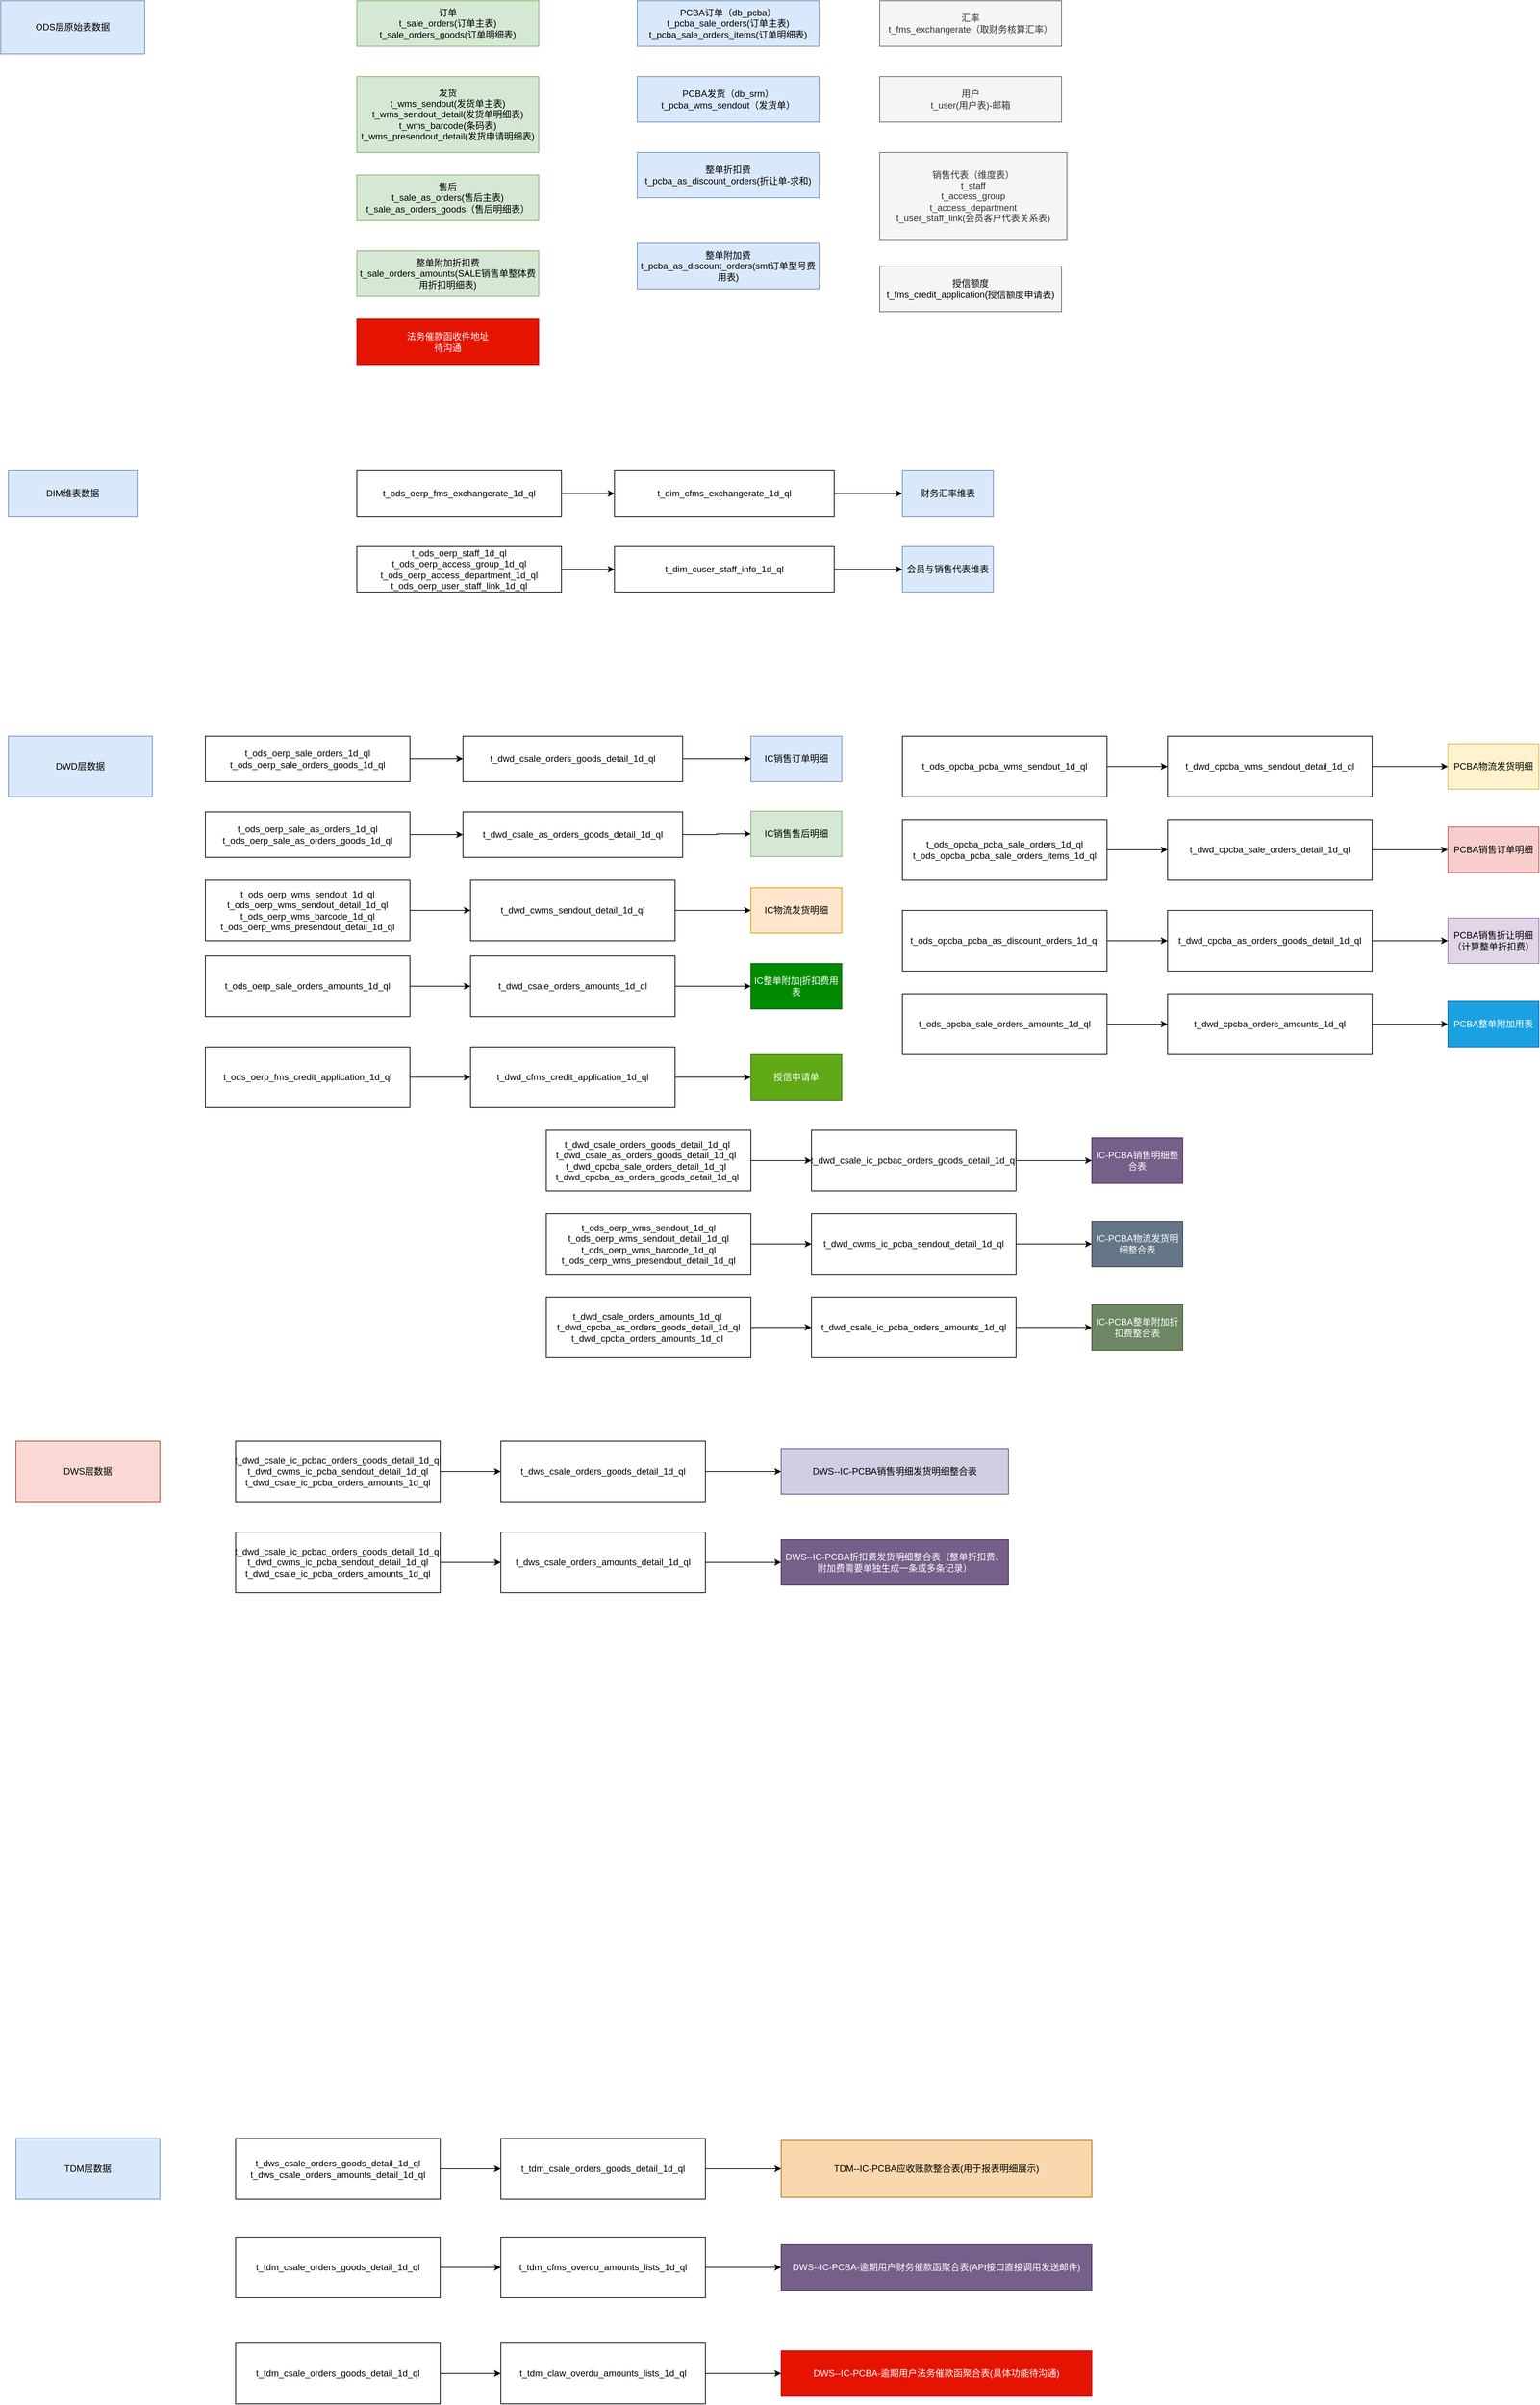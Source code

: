 <mxfile version="14.6.10" type="github">
  <diagram id="EMt0QNAx2J99hczBukC7" name="Page-1">
    <mxGraphModel dx="1907" dy="853" grid="1" gridSize="10" guides="1" tooltips="1" connect="1" arrows="1" fold="1" page="1" pageScale="1" pageWidth="827" pageHeight="1169" math="0" shadow="0">
      <root>
        <mxCell id="0" />
        <mxCell id="1" parent="0" />
        <mxCell id="C3T1x8RPN89TvurakHbP-7" value="订单&lt;br&gt;t_sale_orders(订单主表)&lt;br&gt;t_sale_orders_goods(订单明细表)" style="whiteSpace=wrap;html=1;rounded=0;fillColor=#d5e8d4;strokeColor=#82b366;" vertex="1" parent="1">
          <mxGeometry x="490" y="40" width="240" height="60" as="geometry" />
        </mxCell>
        <mxCell id="C3T1x8RPN89TvurakHbP-11" value="发货&lt;br&gt;t_wms_sendout(发货单主表)&lt;br&gt;t_wms_sendout_detail(发货单明细表)&lt;br&gt;t_wms_barcode(条码表)&lt;br&gt;t_wms_presendout_detail(发货申请明细表)" style="whiteSpace=wrap;html=1;rounded=0;fillColor=#d5e8d4;strokeColor=#82b366;" vertex="1" parent="1">
          <mxGeometry x="490" y="140" width="240" height="100" as="geometry" />
        </mxCell>
        <mxCell id="C3T1x8RPN89TvurakHbP-13" value="售后&lt;br&gt;t_sale_as_orders(售后主表)&lt;br&gt;t_sale_as_orders_goods（售后明细表）" style="whiteSpace=wrap;html=1;rounded=0;fillColor=#d5e8d4;strokeColor=#82b366;" vertex="1" parent="1">
          <mxGeometry x="490" y="270" width="240" height="60" as="geometry" />
        </mxCell>
        <mxCell id="C3T1x8RPN89TvurakHbP-21" value="用户&lt;br&gt;t_user(用户表)-邮箱" style="whiteSpace=wrap;html=1;rounded=0;fillColor=#f5f5f5;strokeColor=#666666;fontColor=#333333;" vertex="1" parent="1">
          <mxGeometry x="1180" y="140" width="240" height="60" as="geometry" />
        </mxCell>
        <mxCell id="C3T1x8RPN89TvurakHbP-23" value="销售代表（维度表）&lt;br&gt;t_staff&lt;br&gt;t_access_group&lt;br&gt;t_access_department&lt;br&gt;t_user_staff_link(会员客户代表关系表)" style="whiteSpace=wrap;html=1;rounded=0;fillColor=#f5f5f5;strokeColor=#666666;fontColor=#333333;" vertex="1" parent="1">
          <mxGeometry x="1180" y="240" width="247" height="115" as="geometry" />
        </mxCell>
        <mxCell id="C3T1x8RPN89TvurakHbP-24" value="汇率&lt;br&gt;t_fms_exchangerate（取财务核算汇率）" style="whiteSpace=wrap;html=1;rounded=0;fillColor=#f5f5f5;strokeColor=#666666;fontColor=#333333;" vertex="1" parent="1">
          <mxGeometry x="1180" y="40" width="240" height="60" as="geometry" />
        </mxCell>
        <mxCell id="C3T1x8RPN89TvurakHbP-39" value="ODS层原始表数据" style="rounded=0;whiteSpace=wrap;html=1;fillColor=#dae8fc;strokeColor=#6c8ebf;" vertex="1" parent="1">
          <mxGeometry x="20" y="40" width="190" height="70" as="geometry" />
        </mxCell>
        <mxCell id="C3T1x8RPN89TvurakHbP-43" value="法务催款函收件地址&lt;br&gt;待沟通" style="whiteSpace=wrap;html=1;rounded=0;fillColor=#e51400;strokeColor=#B20000;fontColor=#ffffff;" vertex="1" parent="1">
          <mxGeometry x="490" y="460" width="240" height="60" as="geometry" />
        </mxCell>
        <mxCell id="C3T1x8RPN89TvurakHbP-44" value="PCBA订单（db_pcba）&lt;br&gt;t_pcba_sale_orders(订单主表)&lt;br&gt;t_pcba_sale_orders_items(订单明细表)" style="whiteSpace=wrap;html=1;rounded=0;fillColor=#dae8fc;strokeColor=#6c8ebf;" vertex="1" parent="1">
          <mxGeometry x="860" y="40" width="240" height="60" as="geometry" />
        </mxCell>
        <mxCell id="C3T1x8RPN89TvurakHbP-45" value="整单折扣费&lt;br&gt;t_pcba_as_discount_orders(折让单-求和)" style="whiteSpace=wrap;html=1;rounded=0;fillColor=#dae8fc;strokeColor=#6c8ebf;" vertex="1" parent="1">
          <mxGeometry x="860" y="240" width="240" height="60" as="geometry" />
        </mxCell>
        <mxCell id="C3T1x8RPN89TvurakHbP-46" value="PCBA发货（db_srm）&lt;br&gt;t_pcba_wms_sendout（发货单）" style="whiteSpace=wrap;html=1;rounded=0;fillColor=#dae8fc;strokeColor=#6c8ebf;" vertex="1" parent="1">
          <mxGeometry x="860" y="140" width="240" height="60" as="geometry" />
        </mxCell>
        <mxCell id="C3T1x8RPN89TvurakHbP-50" value="&lt;span style=&quot;color: rgb(0 , 0 , 0) ; text-align: left&quot;&gt;授信额度&lt;br&gt;&lt;/span&gt;&lt;span style=&quot;color: rgb(0 , 0 , 0) ; text-align: left&quot;&gt;t_fms_credit_application(授信额度申请表)&lt;/span&gt;" style="whiteSpace=wrap;html=1;rounded=0;fillColor=#f5f5f5;strokeColor=#666666;fontColor=#333333;" vertex="1" parent="1">
          <mxGeometry x="1180" y="390" width="240" height="60" as="geometry" />
        </mxCell>
        <mxCell id="C3T1x8RPN89TvurakHbP-52" value="DWD层数据" style="rounded=0;whiteSpace=wrap;html=1;fillColor=#dae8fc;strokeColor=#6c8ebf;" vertex="1" parent="1">
          <mxGeometry x="30" y="1010" width="190" height="80" as="geometry" />
        </mxCell>
        <mxCell id="C3T1x8RPN89TvurakHbP-56" value="&lt;span style=&quot;color: rgb(0 , 0 , 0) ; text-align: left&quot;&gt;整单附加折扣费&lt;br&gt;&lt;/span&gt;&lt;span style=&quot;text-align: left&quot;&gt;&lt;font color=&quot;#000000&quot;&gt;t_sale_orders_amounts(&lt;/font&gt;&lt;/span&gt;&lt;span style=&quot;color: rgb(0 , 0 , 0) ; text-align: left&quot;&gt;SALE销售单整体费用折扣明细表&lt;/span&gt;&lt;span style=&quot;text-align: left&quot;&gt;&lt;font color=&quot;#000000&quot;&gt;)&lt;/font&gt;&lt;/span&gt;" style="whiteSpace=wrap;html=1;rounded=0;fillColor=#d5e8d4;strokeColor=#82b366;" vertex="1" parent="1">
          <mxGeometry x="490" y="370" width="240" height="60" as="geometry" />
        </mxCell>
        <mxCell id="C3T1x8RPN89TvurakHbP-57" value="整单附加费&lt;br&gt;t_pcba_as_discount_orders(smt订单型号费用表)" style="whiteSpace=wrap;html=1;rounded=0;fillColor=#dae8fc;strokeColor=#6c8ebf;" vertex="1" parent="1">
          <mxGeometry x="860" y="360" width="240" height="60" as="geometry" />
        </mxCell>
        <mxCell id="C3T1x8RPN89TvurakHbP-62" style="edgeStyle=orthogonalEdgeStyle;rounded=0;orthogonalLoop=1;jettySize=auto;html=1;exitX=1;exitY=0.5;exitDx=0;exitDy=0;" edge="1" parent="1" source="C3T1x8RPN89TvurakHbP-60" target="C3T1x8RPN89TvurakHbP-61">
          <mxGeometry relative="1" as="geometry" />
        </mxCell>
        <mxCell id="C3T1x8RPN89TvurakHbP-60" value="&lt;div&gt;t_ods_oerp_sale_orders_1d_ql&lt;/div&gt;&lt;div&gt;t_ods_oerp_sale_orders_goods_1d_ql&lt;/div&gt;" style="whiteSpace=wrap;html=1;rounded=0;" vertex="1" parent="1">
          <mxGeometry x="290" y="1010" width="270" height="60" as="geometry" />
        </mxCell>
        <mxCell id="C3T1x8RPN89TvurakHbP-64" value="" style="edgeStyle=orthogonalEdgeStyle;rounded=0;orthogonalLoop=1;jettySize=auto;html=1;" edge="1" parent="1" source="C3T1x8RPN89TvurakHbP-61" target="C3T1x8RPN89TvurakHbP-63">
          <mxGeometry relative="1" as="geometry" />
        </mxCell>
        <mxCell id="C3T1x8RPN89TvurakHbP-61" value="t_dwd_csale_orders_goods_detail_1d_ql" style="whiteSpace=wrap;html=1;rounded=0;" vertex="1" parent="1">
          <mxGeometry x="630" y="1010" width="290" height="60" as="geometry" />
        </mxCell>
        <mxCell id="C3T1x8RPN89TvurakHbP-63" value="IC销售订单明细" style="whiteSpace=wrap;html=1;rounded=0;fillColor=#dae8fc;strokeColor=#6c8ebf;" vertex="1" parent="1">
          <mxGeometry x="1010" y="1010" width="120" height="60" as="geometry" />
        </mxCell>
        <mxCell id="C3T1x8RPN89TvurakHbP-72" value="" style="edgeStyle=orthogonalEdgeStyle;rounded=0;orthogonalLoop=1;jettySize=auto;html=1;" edge="1" parent="1" source="C3T1x8RPN89TvurakHbP-70" target="C3T1x8RPN89TvurakHbP-71">
          <mxGeometry relative="1" as="geometry" />
        </mxCell>
        <mxCell id="C3T1x8RPN89TvurakHbP-70" value="&lt;div&gt;t_ods_oerp_sale_as_orders_1d_ql&lt;/div&gt;&lt;div&gt;t_ods_oerp_sale_as_orders_goods_1d_ql&lt;/div&gt;" style="whiteSpace=wrap;html=1;rounded=0;" vertex="1" parent="1">
          <mxGeometry x="290" y="1110" width="270" height="60" as="geometry" />
        </mxCell>
        <mxCell id="C3T1x8RPN89TvurakHbP-74" value="" style="edgeStyle=orthogonalEdgeStyle;rounded=0;orthogonalLoop=1;jettySize=auto;html=1;" edge="1" parent="1" source="C3T1x8RPN89TvurakHbP-71" target="C3T1x8RPN89TvurakHbP-73">
          <mxGeometry relative="1" as="geometry" />
        </mxCell>
        <mxCell id="C3T1x8RPN89TvurakHbP-71" value="t_dwd_csale_as_orders_goods_detail_1d_ql" style="whiteSpace=wrap;html=1;rounded=0;" vertex="1" parent="1">
          <mxGeometry x="630" y="1110" width="290" height="60" as="geometry" />
        </mxCell>
        <mxCell id="C3T1x8RPN89TvurakHbP-73" value="IC销售售后明细" style="whiteSpace=wrap;html=1;rounded=0;fillColor=#d5e8d4;strokeColor=#82b366;" vertex="1" parent="1">
          <mxGeometry x="1010" y="1109" width="120" height="60" as="geometry" />
        </mxCell>
        <mxCell id="C3T1x8RPN89TvurakHbP-77" value="" style="edgeStyle=orthogonalEdgeStyle;rounded=0;orthogonalLoop=1;jettySize=auto;html=1;" edge="1" parent="1" source="C3T1x8RPN89TvurakHbP-75" target="C3T1x8RPN89TvurakHbP-76">
          <mxGeometry relative="1" as="geometry" />
        </mxCell>
        <mxCell id="C3T1x8RPN89TvurakHbP-75" value="&lt;div&gt;t_ods_oerp_wms_sendout_1d_ql&lt;/div&gt;&lt;div&gt;t_ods_oerp_wms_sendout_detail_1d_ql&lt;/div&gt;&lt;div&gt;t_ods_oerp_wms_barcode_1d_ql&lt;/div&gt;&lt;div&gt;t_ods_oerp_wms_presendout_detail_1d_ql&lt;/div&gt;" style="whiteSpace=wrap;html=1;rounded=0;" vertex="1" parent="1">
          <mxGeometry x="290" y="1200" width="270" height="80" as="geometry" />
        </mxCell>
        <mxCell id="C3T1x8RPN89TvurakHbP-79" value="" style="edgeStyle=orthogonalEdgeStyle;rounded=0;orthogonalLoop=1;jettySize=auto;html=1;" edge="1" parent="1" source="C3T1x8RPN89TvurakHbP-76" target="C3T1x8RPN89TvurakHbP-78">
          <mxGeometry relative="1" as="geometry" />
        </mxCell>
        <mxCell id="C3T1x8RPN89TvurakHbP-76" value="t_dwd_cwms_sendout_detail_1d_ql" style="whiteSpace=wrap;html=1;rounded=0;" vertex="1" parent="1">
          <mxGeometry x="640" y="1200" width="270" height="80" as="geometry" />
        </mxCell>
        <mxCell id="C3T1x8RPN89TvurakHbP-78" value="IC物流发货明细" style="whiteSpace=wrap;html=1;rounded=0;fillColor=#ffe6cc;strokeColor=#d79b00;" vertex="1" parent="1">
          <mxGeometry x="1010" y="1210" width="120" height="60" as="geometry" />
        </mxCell>
        <mxCell id="C3T1x8RPN89TvurakHbP-82" value="" style="edgeStyle=orthogonalEdgeStyle;rounded=0;orthogonalLoop=1;jettySize=auto;html=1;" edge="1" parent="1" source="C3T1x8RPN89TvurakHbP-80" target="C3T1x8RPN89TvurakHbP-81">
          <mxGeometry relative="1" as="geometry" />
        </mxCell>
        <mxCell id="C3T1x8RPN89TvurakHbP-80" value="t_ods_opcba_pcba_wms_sendout_1d_ql" style="whiteSpace=wrap;html=1;rounded=0;" vertex="1" parent="1">
          <mxGeometry x="1210" y="1010" width="270" height="80" as="geometry" />
        </mxCell>
        <mxCell id="C3T1x8RPN89TvurakHbP-85" value="" style="edgeStyle=orthogonalEdgeStyle;rounded=0;orthogonalLoop=1;jettySize=auto;html=1;" edge="1" parent="1" source="C3T1x8RPN89TvurakHbP-81" target="C3T1x8RPN89TvurakHbP-84">
          <mxGeometry relative="1" as="geometry" />
        </mxCell>
        <mxCell id="C3T1x8RPN89TvurakHbP-81" value="t_dwd_cpcba_wms_sendout_detail_1d_ql" style="whiteSpace=wrap;html=1;rounded=0;" vertex="1" parent="1">
          <mxGeometry x="1560" y="1010" width="270" height="80" as="geometry" />
        </mxCell>
        <mxCell id="C3T1x8RPN89TvurakHbP-84" value="PCBA物流发货明细" style="whiteSpace=wrap;html=1;rounded=0;fillColor=#fff2cc;strokeColor=#d6b656;" vertex="1" parent="1">
          <mxGeometry x="1930" y="1020" width="120" height="60" as="geometry" />
        </mxCell>
        <mxCell id="C3T1x8RPN89TvurakHbP-88" value="" style="edgeStyle=orthogonalEdgeStyle;rounded=0;orthogonalLoop=1;jettySize=auto;html=1;" edge="1" parent="1" source="C3T1x8RPN89TvurakHbP-86" target="C3T1x8RPN89TvurakHbP-87">
          <mxGeometry relative="1" as="geometry" />
        </mxCell>
        <mxCell id="C3T1x8RPN89TvurakHbP-86" value="&lt;div&gt;t_ods_opcba_pcba_sale_orders_1d_ql&lt;/div&gt;&lt;div&gt;t_ods_opcba_pcba_sale_orders_items_1d_ql&lt;/div&gt;" style="whiteSpace=wrap;html=1;rounded=0;" vertex="1" parent="1">
          <mxGeometry x="1210" y="1120" width="270" height="80" as="geometry" />
        </mxCell>
        <mxCell id="C3T1x8RPN89TvurakHbP-90" value="" style="edgeStyle=orthogonalEdgeStyle;rounded=0;orthogonalLoop=1;jettySize=auto;html=1;" edge="1" parent="1" source="C3T1x8RPN89TvurakHbP-87" target="C3T1x8RPN89TvurakHbP-89">
          <mxGeometry relative="1" as="geometry" />
        </mxCell>
        <mxCell id="C3T1x8RPN89TvurakHbP-87" value="t_dwd_cpcba_sale_orders_detail_1d_ql" style="whiteSpace=wrap;html=1;rounded=0;" vertex="1" parent="1">
          <mxGeometry x="1560" y="1120" width="270" height="80" as="geometry" />
        </mxCell>
        <mxCell id="C3T1x8RPN89TvurakHbP-89" value="PCBA销售订单明细" style="whiteSpace=wrap;html=1;rounded=0;fillColor=#f8cecc;strokeColor=#b85450;" vertex="1" parent="1">
          <mxGeometry x="1930" y="1130" width="120" height="60" as="geometry" />
        </mxCell>
        <mxCell id="C3T1x8RPN89TvurakHbP-95" value="" style="edgeStyle=orthogonalEdgeStyle;rounded=0;orthogonalLoop=1;jettySize=auto;html=1;" edge="1" parent="1" source="C3T1x8RPN89TvurakHbP-91" target="C3T1x8RPN89TvurakHbP-94">
          <mxGeometry relative="1" as="geometry" />
        </mxCell>
        <mxCell id="C3T1x8RPN89TvurakHbP-91" value="t_ods_opcba_pcba_as_discount_orders_1d_ql" style="whiteSpace=wrap;html=1;rounded=0;" vertex="1" parent="1">
          <mxGeometry x="1210" y="1240" width="270" height="80" as="geometry" />
        </mxCell>
        <mxCell id="C3T1x8RPN89TvurakHbP-97" value="" style="edgeStyle=orthogonalEdgeStyle;rounded=0;orthogonalLoop=1;jettySize=auto;html=1;" edge="1" parent="1" source="C3T1x8RPN89TvurakHbP-94" target="C3T1x8RPN89TvurakHbP-96">
          <mxGeometry relative="1" as="geometry" />
        </mxCell>
        <mxCell id="C3T1x8RPN89TvurakHbP-94" value="t_dwd_cpcba_as_orders_goods_detail_1d_ql" style="whiteSpace=wrap;html=1;rounded=0;" vertex="1" parent="1">
          <mxGeometry x="1560" y="1240" width="270" height="80" as="geometry" />
        </mxCell>
        <mxCell id="C3T1x8RPN89TvurakHbP-96" value="PCBA销售折让明细（计算整单折扣费）" style="whiteSpace=wrap;html=1;rounded=0;fillColor=#e1d5e7;strokeColor=#9673a6;" vertex="1" parent="1">
          <mxGeometry x="1930" y="1250" width="120" height="60" as="geometry" />
        </mxCell>
        <mxCell id="C3T1x8RPN89TvurakHbP-100" value="" style="edgeStyle=orthogonalEdgeStyle;rounded=0;orthogonalLoop=1;jettySize=auto;html=1;" edge="1" parent="1" source="C3T1x8RPN89TvurakHbP-98" target="C3T1x8RPN89TvurakHbP-99">
          <mxGeometry relative="1" as="geometry" />
        </mxCell>
        <mxCell id="C3T1x8RPN89TvurakHbP-98" value="t_ods_oerp_fms_credit_application_1d_ql" style="whiteSpace=wrap;html=1;rounded=0;" vertex="1" parent="1">
          <mxGeometry x="290" y="1420" width="270" height="80" as="geometry" />
        </mxCell>
        <mxCell id="C3T1x8RPN89TvurakHbP-102" value="" style="edgeStyle=orthogonalEdgeStyle;rounded=0;orthogonalLoop=1;jettySize=auto;html=1;" edge="1" parent="1" source="C3T1x8RPN89TvurakHbP-99" target="C3T1x8RPN89TvurakHbP-101">
          <mxGeometry relative="1" as="geometry" />
        </mxCell>
        <mxCell id="C3T1x8RPN89TvurakHbP-99" value="t_dwd_cfms_credit_application_1d_ql" style="whiteSpace=wrap;html=1;rounded=0;" vertex="1" parent="1">
          <mxGeometry x="640" y="1420" width="270" height="80" as="geometry" />
        </mxCell>
        <mxCell id="C3T1x8RPN89TvurakHbP-101" value="授信申请单" style="whiteSpace=wrap;html=1;rounded=0;fillColor=#60a917;strokeColor=#2D7600;fontColor=#ffffff;" vertex="1" parent="1">
          <mxGeometry x="1010" y="1430" width="120" height="60" as="geometry" />
        </mxCell>
        <mxCell id="C3T1x8RPN89TvurakHbP-105" value="" style="edgeStyle=orthogonalEdgeStyle;rounded=0;orthogonalLoop=1;jettySize=auto;html=1;" edge="1" parent="1" source="C3T1x8RPN89TvurakHbP-103" target="C3T1x8RPN89TvurakHbP-104">
          <mxGeometry relative="1" as="geometry" />
        </mxCell>
        <mxCell id="C3T1x8RPN89TvurakHbP-103" value="t_ods_oerp_sale_orders_amounts_1d_ql" style="whiteSpace=wrap;html=1;rounded=0;" vertex="1" parent="1">
          <mxGeometry x="290" y="1300" width="270" height="80" as="geometry" />
        </mxCell>
        <mxCell id="C3T1x8RPN89TvurakHbP-107" value="" style="edgeStyle=orthogonalEdgeStyle;rounded=0;orthogonalLoop=1;jettySize=auto;html=1;" edge="1" parent="1" source="C3T1x8RPN89TvurakHbP-104" target="C3T1x8RPN89TvurakHbP-106">
          <mxGeometry relative="1" as="geometry" />
        </mxCell>
        <mxCell id="C3T1x8RPN89TvurakHbP-104" value="t_dwd_csale_orders_amounts_1d_ql" style="whiteSpace=wrap;html=1;rounded=0;" vertex="1" parent="1">
          <mxGeometry x="640" y="1300" width="270" height="80" as="geometry" />
        </mxCell>
        <mxCell id="C3T1x8RPN89TvurakHbP-106" value="IC整单附加|折扣费用表" style="whiteSpace=wrap;html=1;rounded=0;fillColor=#008a00;strokeColor=#005700;fontColor=#ffffff;" vertex="1" parent="1">
          <mxGeometry x="1010" y="1310" width="120" height="60" as="geometry" />
        </mxCell>
        <mxCell id="C3T1x8RPN89TvurakHbP-111" value="" style="edgeStyle=orthogonalEdgeStyle;rounded=0;orthogonalLoop=1;jettySize=auto;html=1;" edge="1" parent="1" source="C3T1x8RPN89TvurakHbP-108" target="C3T1x8RPN89TvurakHbP-110">
          <mxGeometry relative="1" as="geometry" />
        </mxCell>
        <mxCell id="C3T1x8RPN89TvurakHbP-108" value="t_ods_opcba_sale_orders_amounts_1d_ql" style="whiteSpace=wrap;html=1;rounded=0;" vertex="1" parent="1">
          <mxGeometry x="1210" y="1350" width="270" height="80" as="geometry" />
        </mxCell>
        <mxCell id="C3T1x8RPN89TvurakHbP-116" value="" style="edgeStyle=orthogonalEdgeStyle;rounded=0;orthogonalLoop=1;jettySize=auto;html=1;" edge="1" parent="1" source="C3T1x8RPN89TvurakHbP-109" target="C3T1x8RPN89TvurakHbP-115">
          <mxGeometry relative="1" as="geometry" />
        </mxCell>
        <mxCell id="C3T1x8RPN89TvurakHbP-109" value="&lt;div&gt;t_dwd_csale_orders_goods_detail_1d_ql&amp;nbsp;&lt;/div&gt;&lt;div&gt;t_dwd_csale_as_orders_goods_detail_1d_ql&amp;nbsp;&amp;nbsp;&lt;/div&gt;&lt;div&gt;t_dwd_cpcba_sale_orders_detail_1d_ql&amp;nbsp;&amp;nbsp;&lt;/div&gt;&lt;div&gt;t_dwd_cpcba_as_orders_goods_detail_1d_ql&amp;nbsp;&lt;/div&gt;" style="whiteSpace=wrap;html=1;rounded=0;" vertex="1" parent="1">
          <mxGeometry x="740" y="1530" width="270" height="80" as="geometry" />
        </mxCell>
        <mxCell id="C3T1x8RPN89TvurakHbP-113" value="" style="edgeStyle=orthogonalEdgeStyle;rounded=0;orthogonalLoop=1;jettySize=auto;html=1;" edge="1" parent="1" source="C3T1x8RPN89TvurakHbP-110" target="C3T1x8RPN89TvurakHbP-112">
          <mxGeometry relative="1" as="geometry" />
        </mxCell>
        <mxCell id="C3T1x8RPN89TvurakHbP-110" value="t_dwd_cpcba_orders_amounts_1d_ql" style="whiteSpace=wrap;html=1;rounded=0;" vertex="1" parent="1">
          <mxGeometry x="1560" y="1350" width="270" height="80" as="geometry" />
        </mxCell>
        <mxCell id="C3T1x8RPN89TvurakHbP-112" value="PCBA整单附加用表" style="whiteSpace=wrap;html=1;rounded=0;fillColor=#1ba1e2;strokeColor=#006EAF;fontColor=#ffffff;" vertex="1" parent="1">
          <mxGeometry x="1930" y="1360" width="120" height="60" as="geometry" />
        </mxCell>
        <mxCell id="C3T1x8RPN89TvurakHbP-118" value="" style="edgeStyle=orthogonalEdgeStyle;rounded=0;orthogonalLoop=1;jettySize=auto;html=1;" edge="1" parent="1" source="C3T1x8RPN89TvurakHbP-115" target="C3T1x8RPN89TvurakHbP-117">
          <mxGeometry relative="1" as="geometry" />
        </mxCell>
        <mxCell id="C3T1x8RPN89TvurakHbP-115" value="t_dwd_csale_ic_pcbac_orders_goods_detail_1d_ql" style="whiteSpace=wrap;html=1;rounded=0;" vertex="1" parent="1">
          <mxGeometry x="1090" y="1530" width="270" height="80" as="geometry" />
        </mxCell>
        <mxCell id="C3T1x8RPN89TvurakHbP-117" value="IC-PCBA销售明细整合表" style="whiteSpace=wrap;html=1;rounded=0;fillColor=#76608a;strokeColor=#432D57;fontColor=#ffffff;" vertex="1" parent="1">
          <mxGeometry x="1460" y="1540" width="120" height="60" as="geometry" />
        </mxCell>
        <mxCell id="C3T1x8RPN89TvurakHbP-122" value="" style="edgeStyle=orthogonalEdgeStyle;rounded=0;orthogonalLoop=1;jettySize=auto;html=1;" edge="1" parent="1" source="C3T1x8RPN89TvurakHbP-120" target="C3T1x8RPN89TvurakHbP-121">
          <mxGeometry relative="1" as="geometry" />
        </mxCell>
        <mxCell id="C3T1x8RPN89TvurakHbP-120" value="&lt;div&gt;t_ods_oerp_wms_sendout_1d_ql&lt;/div&gt;&lt;div&gt;t_ods_oerp_wms_sendout_detail_1d_ql&lt;/div&gt;&lt;div&gt;t_ods_oerp_wms_barcode_1d_ql&lt;/div&gt;&lt;div&gt;t_ods_oerp_wms_presendout_detail_1d_ql&lt;/div&gt;" style="whiteSpace=wrap;html=1;rounded=0;" vertex="1" parent="1">
          <mxGeometry x="740" y="1640" width="270" height="80" as="geometry" />
        </mxCell>
        <mxCell id="C3T1x8RPN89TvurakHbP-124" value="" style="edgeStyle=orthogonalEdgeStyle;rounded=0;orthogonalLoop=1;jettySize=auto;html=1;" edge="1" parent="1" source="C3T1x8RPN89TvurakHbP-121" target="C3T1x8RPN89TvurakHbP-123">
          <mxGeometry relative="1" as="geometry" />
        </mxCell>
        <mxCell id="C3T1x8RPN89TvurakHbP-121" value="t_dwd_cwms_ic_pcba_sendout_detail_1d_ql" style="whiteSpace=wrap;html=1;rounded=0;" vertex="1" parent="1">
          <mxGeometry x="1090" y="1640" width="270" height="80" as="geometry" />
        </mxCell>
        <mxCell id="C3T1x8RPN89TvurakHbP-123" value="IC-PCBA物流发货明细整合表" style="whiteSpace=wrap;html=1;rounded=0;fillColor=#647687;strokeColor=#314354;fontColor=#ffffff;" vertex="1" parent="1">
          <mxGeometry x="1460" y="1650" width="120" height="60" as="geometry" />
        </mxCell>
        <mxCell id="C3T1x8RPN89TvurakHbP-128" value="" style="edgeStyle=orthogonalEdgeStyle;rounded=0;orthogonalLoop=1;jettySize=auto;html=1;" edge="1" parent="1" source="C3T1x8RPN89TvurakHbP-126" target="C3T1x8RPN89TvurakHbP-127">
          <mxGeometry relative="1" as="geometry" />
        </mxCell>
        <mxCell id="C3T1x8RPN89TvurakHbP-126" value="&lt;div&gt;t_dwd_csale_orders_amounts_1d_ql&amp;nbsp;&lt;/div&gt;&lt;div&gt;t_dwd_cpcba_as_orders_goods_detail_1d_ql&lt;/div&gt;&lt;div&gt;t_dwd_cpcba_orders_amounts_1d_ql&amp;nbsp;&lt;/div&gt;" style="whiteSpace=wrap;html=1;rounded=0;" vertex="1" parent="1">
          <mxGeometry x="740" y="1750" width="270" height="80" as="geometry" />
        </mxCell>
        <mxCell id="C3T1x8RPN89TvurakHbP-130" value="" style="edgeStyle=orthogonalEdgeStyle;rounded=0;orthogonalLoop=1;jettySize=auto;html=1;" edge="1" parent="1" source="C3T1x8RPN89TvurakHbP-127" target="C3T1x8RPN89TvurakHbP-129">
          <mxGeometry relative="1" as="geometry" />
        </mxCell>
        <mxCell id="C3T1x8RPN89TvurakHbP-127" value="t_dwd_csale_ic_pcba_orders_amounts_1d_ql" style="whiteSpace=wrap;html=1;rounded=0;" vertex="1" parent="1">
          <mxGeometry x="1090" y="1750" width="270" height="80" as="geometry" />
        </mxCell>
        <mxCell id="C3T1x8RPN89TvurakHbP-129" value="IC-PCBA整单附加折扣费整合表" style="whiteSpace=wrap;html=1;rounded=0;fillColor=#6d8764;strokeColor=#3A5431;fontColor=#ffffff;" vertex="1" parent="1">
          <mxGeometry x="1460" y="1760" width="120" height="60" as="geometry" />
        </mxCell>
        <mxCell id="C3T1x8RPN89TvurakHbP-132" value="DWS层数据" style="rounded=0;whiteSpace=wrap;html=1;fillColor=#fad9d5;strokeColor=#ae4132;" vertex="1" parent="1">
          <mxGeometry x="40" y="1940" width="190" height="80" as="geometry" />
        </mxCell>
        <mxCell id="C3T1x8RPN89TvurakHbP-134" value="DIM维表数据" style="rounded=0;whiteSpace=wrap;html=1;fillColor=#dae8fc;strokeColor=#6c8ebf;" vertex="1" parent="1">
          <mxGeometry x="30" y="660" width="170" height="60" as="geometry" />
        </mxCell>
        <mxCell id="C3T1x8RPN89TvurakHbP-135" style="edgeStyle=orthogonalEdgeStyle;rounded=0;orthogonalLoop=1;jettySize=auto;html=1;exitX=1;exitY=0.5;exitDx=0;exitDy=0;" edge="1" parent="1" source="C3T1x8RPN89TvurakHbP-136" target="C3T1x8RPN89TvurakHbP-138">
          <mxGeometry relative="1" as="geometry" />
        </mxCell>
        <mxCell id="C3T1x8RPN89TvurakHbP-136" value="t_ods_oerp_fms_exchangerate_1d_ql" style="whiteSpace=wrap;html=1;rounded=0;" vertex="1" parent="1">
          <mxGeometry x="490" y="660" width="270" height="60" as="geometry" />
        </mxCell>
        <mxCell id="C3T1x8RPN89TvurakHbP-137" value="" style="edgeStyle=orthogonalEdgeStyle;rounded=0;orthogonalLoop=1;jettySize=auto;html=1;" edge="1" parent="1" source="C3T1x8RPN89TvurakHbP-138" target="C3T1x8RPN89TvurakHbP-139">
          <mxGeometry relative="1" as="geometry" />
        </mxCell>
        <mxCell id="C3T1x8RPN89TvurakHbP-138" value="t_dim_cfms_exchangerate_1d_ql" style="whiteSpace=wrap;html=1;rounded=0;" vertex="1" parent="1">
          <mxGeometry x="830" y="660" width="290" height="60" as="geometry" />
        </mxCell>
        <mxCell id="C3T1x8RPN89TvurakHbP-139" value="财务汇率维表" style="whiteSpace=wrap;html=1;rounded=0;fillColor=#dae8fc;strokeColor=#6c8ebf;" vertex="1" parent="1">
          <mxGeometry x="1210" y="660" width="120" height="60" as="geometry" />
        </mxCell>
        <mxCell id="C3T1x8RPN89TvurakHbP-141" style="edgeStyle=orthogonalEdgeStyle;rounded=0;orthogonalLoop=1;jettySize=auto;html=1;exitX=1;exitY=0.5;exitDx=0;exitDy=0;" edge="1" parent="1" source="C3T1x8RPN89TvurakHbP-142" target="C3T1x8RPN89TvurakHbP-144">
          <mxGeometry relative="1" as="geometry" />
        </mxCell>
        <mxCell id="C3T1x8RPN89TvurakHbP-142" value="&lt;div&gt;t_ods_oerp_staff_1d_ql&lt;/div&gt;&lt;div&gt;t_ods_oerp_access_group_1d_ql&lt;/div&gt;&lt;div&gt;t_ods_oerp_access_department_1d_ql&lt;/div&gt;&lt;div&gt;t_ods_oerp_user_staff_link_1d_ql&lt;/div&gt;" style="whiteSpace=wrap;html=1;rounded=0;" vertex="1" parent="1">
          <mxGeometry x="490" y="760" width="270" height="60" as="geometry" />
        </mxCell>
        <mxCell id="C3T1x8RPN89TvurakHbP-143" value="" style="edgeStyle=orthogonalEdgeStyle;rounded=0;orthogonalLoop=1;jettySize=auto;html=1;" edge="1" parent="1" source="C3T1x8RPN89TvurakHbP-144" target="C3T1x8RPN89TvurakHbP-145">
          <mxGeometry relative="1" as="geometry" />
        </mxCell>
        <mxCell id="C3T1x8RPN89TvurakHbP-144" value="t_dim_cuser_staff_info_1d_ql" style="whiteSpace=wrap;html=1;rounded=0;" vertex="1" parent="1">
          <mxGeometry x="830" y="760" width="290" height="60" as="geometry" />
        </mxCell>
        <mxCell id="C3T1x8RPN89TvurakHbP-145" value="会员与销售代表维表" style="whiteSpace=wrap;html=1;rounded=0;fillColor=#dae8fc;strokeColor=#6c8ebf;" vertex="1" parent="1">
          <mxGeometry x="1210" y="760" width="120" height="60" as="geometry" />
        </mxCell>
        <mxCell id="C3T1x8RPN89TvurakHbP-146" value="" style="edgeStyle=orthogonalEdgeStyle;rounded=0;orthogonalLoop=1;jettySize=auto;html=1;" edge="1" parent="1" source="C3T1x8RPN89TvurakHbP-147" target="C3T1x8RPN89TvurakHbP-149">
          <mxGeometry relative="1" as="geometry" />
        </mxCell>
        <mxCell id="C3T1x8RPN89TvurakHbP-147" value="&lt;div&gt;t_dwd_csale_ic_pcbac_orders_goods_detail_1d_ql&lt;/div&gt;&lt;div&gt;t_dwd_cwms_ic_pcba_sendout_detail_1d_ql&lt;/div&gt;&lt;div&gt;t_dwd_csale_ic_pcba_orders_amounts_1d_ql&lt;/div&gt;" style="whiteSpace=wrap;html=1;rounded=0;" vertex="1" parent="1">
          <mxGeometry x="330" y="1940" width="270" height="80" as="geometry" />
        </mxCell>
        <mxCell id="C3T1x8RPN89TvurakHbP-148" value="" style="edgeStyle=orthogonalEdgeStyle;rounded=0;orthogonalLoop=1;jettySize=auto;html=1;" edge="1" parent="1" source="C3T1x8RPN89TvurakHbP-149" target="C3T1x8RPN89TvurakHbP-150">
          <mxGeometry relative="1" as="geometry" />
        </mxCell>
        <mxCell id="C3T1x8RPN89TvurakHbP-149" value="t_dws_csale_orders_goods_detail_1d_ql" style="whiteSpace=wrap;html=1;rounded=0;" vertex="1" parent="1">
          <mxGeometry x="680" y="1940" width="270" height="80" as="geometry" />
        </mxCell>
        <mxCell id="C3T1x8RPN89TvurakHbP-150" value="DWS--IC-PCBA销售明细发货明细整合表" style="whiteSpace=wrap;html=1;rounded=0;fillColor=#d0cee2;strokeColor=#56517e;" vertex="1" parent="1">
          <mxGeometry x="1050" y="1950" width="300" height="60" as="geometry" />
        </mxCell>
        <mxCell id="C3T1x8RPN89TvurakHbP-151" value="" style="edgeStyle=orthogonalEdgeStyle;rounded=0;orthogonalLoop=1;jettySize=auto;html=1;" edge="1" parent="1" source="C3T1x8RPN89TvurakHbP-152" target="C3T1x8RPN89TvurakHbP-154">
          <mxGeometry relative="1" as="geometry" />
        </mxCell>
        <mxCell id="C3T1x8RPN89TvurakHbP-152" value="&lt;div&gt;t_dwd_csale_ic_pcbac_orders_goods_detail_1d_ql&lt;/div&gt;&lt;div&gt;t_dwd_cwms_ic_pcba_sendout_detail_1d_ql&lt;/div&gt;&lt;div&gt;t_dwd_csale_ic_pcba_orders_amounts_1d_ql&lt;/div&gt;" style="whiteSpace=wrap;html=1;rounded=0;" vertex="1" parent="1">
          <mxGeometry x="330" y="2060" width="270" height="80" as="geometry" />
        </mxCell>
        <mxCell id="C3T1x8RPN89TvurakHbP-153" value="" style="edgeStyle=orthogonalEdgeStyle;rounded=0;orthogonalLoop=1;jettySize=auto;html=1;" edge="1" parent="1" source="C3T1x8RPN89TvurakHbP-154" target="C3T1x8RPN89TvurakHbP-155">
          <mxGeometry relative="1" as="geometry" />
        </mxCell>
        <mxCell id="C3T1x8RPN89TvurakHbP-154" value="t_dws_csale_orders_amounts_detail_1d_ql" style="whiteSpace=wrap;html=1;rounded=0;" vertex="1" parent="1">
          <mxGeometry x="680" y="2060" width="270" height="80" as="geometry" />
        </mxCell>
        <mxCell id="C3T1x8RPN89TvurakHbP-155" value="DWS--IC-PCBA折扣费发货明细整合表（整单折扣费、附加费需要单独生成一条或多条记录）" style="whiteSpace=wrap;html=1;rounded=0;fillColor=#76608a;strokeColor=#432D57;fontColor=#ffffff;" vertex="1" parent="1">
          <mxGeometry x="1050" y="2070" width="300" height="60" as="geometry" />
        </mxCell>
        <mxCell id="C3T1x8RPN89TvurakHbP-156" value="TDM层数据" style="rounded=0;whiteSpace=wrap;html=1;fillColor=#dae8fc;strokeColor=#6c8ebf;" vertex="1" parent="1">
          <mxGeometry x="40" y="2860" width="190" height="80" as="geometry" />
        </mxCell>
        <mxCell id="C3T1x8RPN89TvurakHbP-158" value="" style="edgeStyle=orthogonalEdgeStyle;rounded=0;orthogonalLoop=1;jettySize=auto;html=1;" edge="1" parent="1" source="C3T1x8RPN89TvurakHbP-159" target="C3T1x8RPN89TvurakHbP-161">
          <mxGeometry relative="1" as="geometry" />
        </mxCell>
        <mxCell id="C3T1x8RPN89TvurakHbP-159" value="&lt;span style=&quot;text-align: left&quot;&gt;t_dws_csale_orders_goods_detail_1d_ql&lt;/span&gt;&lt;br style=&quot;text-align: left&quot;&gt;&lt;span style=&quot;text-align: left&quot;&gt;t_dws_csale_orders_amounts_detail_1d_ql&lt;/span&gt;" style="whiteSpace=wrap;html=1;rounded=0;" vertex="1" parent="1">
          <mxGeometry x="330" y="2860" width="270" height="80" as="geometry" />
        </mxCell>
        <mxCell id="C3T1x8RPN89TvurakHbP-160" value="" style="edgeStyle=orthogonalEdgeStyle;rounded=0;orthogonalLoop=1;jettySize=auto;html=1;" edge="1" parent="1" source="C3T1x8RPN89TvurakHbP-161" target="C3T1x8RPN89TvurakHbP-162">
          <mxGeometry relative="1" as="geometry" />
        </mxCell>
        <mxCell id="C3T1x8RPN89TvurakHbP-161" value="t_tdm_csale_orders_goods_detail_1d_ql" style="whiteSpace=wrap;html=1;rounded=0;" vertex="1" parent="1">
          <mxGeometry x="680" y="2860" width="270" height="80" as="geometry" />
        </mxCell>
        <mxCell id="C3T1x8RPN89TvurakHbP-162" value="TDM--IC-PCBA应收账款整合表(用于报表明细展示)" style="whiteSpace=wrap;html=1;rounded=0;fillColor=#fad7ac;strokeColor=#b46504;" vertex="1" parent="1">
          <mxGeometry x="1050" y="2862.5" width="410" height="75" as="geometry" />
        </mxCell>
        <mxCell id="C3T1x8RPN89TvurakHbP-166" value="" style="edgeStyle=orthogonalEdgeStyle;rounded=0;orthogonalLoop=1;jettySize=auto;html=1;" edge="1" parent="1" source="C3T1x8RPN89TvurakHbP-167" target="C3T1x8RPN89TvurakHbP-169">
          <mxGeometry relative="1" as="geometry" />
        </mxCell>
        <mxCell id="C3T1x8RPN89TvurakHbP-167" value="t_tdm_csale_orders_goods_detail_1d_ql" style="whiteSpace=wrap;html=1;rounded=0;" vertex="1" parent="1">
          <mxGeometry x="330" y="2990" width="270" height="80" as="geometry" />
        </mxCell>
        <mxCell id="C3T1x8RPN89TvurakHbP-168" value="" style="edgeStyle=orthogonalEdgeStyle;rounded=0;orthogonalLoop=1;jettySize=auto;html=1;" edge="1" parent="1" source="C3T1x8RPN89TvurakHbP-169" target="C3T1x8RPN89TvurakHbP-170">
          <mxGeometry relative="1" as="geometry" />
        </mxCell>
        <mxCell id="C3T1x8RPN89TvurakHbP-169" value="t_tdm_cfms_overdu_amounts_lists_1d_ql" style="whiteSpace=wrap;html=1;rounded=0;" vertex="1" parent="1">
          <mxGeometry x="680" y="2990" width="270" height="80" as="geometry" />
        </mxCell>
        <mxCell id="C3T1x8RPN89TvurakHbP-170" value="DWS--IC-PCBA-逾期用户财务催款函聚合表(API接口直接调用发送邮件)" style="whiteSpace=wrap;html=1;rounded=0;fillColor=#76608a;strokeColor=#432D57;fontColor=#ffffff;" vertex="1" parent="1">
          <mxGeometry x="1050" y="3000" width="410" height="60" as="geometry" />
        </mxCell>
        <mxCell id="C3T1x8RPN89TvurakHbP-174" value="" style="edgeStyle=orthogonalEdgeStyle;rounded=0;orthogonalLoop=1;jettySize=auto;html=1;" edge="1" parent="1" source="C3T1x8RPN89TvurakHbP-175" target="C3T1x8RPN89TvurakHbP-177">
          <mxGeometry relative="1" as="geometry" />
        </mxCell>
        <mxCell id="C3T1x8RPN89TvurakHbP-175" value="t_tdm_csale_orders_goods_detail_1d_ql" style="whiteSpace=wrap;html=1;rounded=0;" vertex="1" parent="1">
          <mxGeometry x="330" y="3130" width="270" height="80" as="geometry" />
        </mxCell>
        <mxCell id="C3T1x8RPN89TvurakHbP-176" value="" style="edgeStyle=orthogonalEdgeStyle;rounded=0;orthogonalLoop=1;jettySize=auto;html=1;" edge="1" parent="1" source="C3T1x8RPN89TvurakHbP-177" target="C3T1x8RPN89TvurakHbP-178">
          <mxGeometry relative="1" as="geometry" />
        </mxCell>
        <mxCell id="C3T1x8RPN89TvurakHbP-177" value="t_tdm_claw_overdu_amounts_lists_1d_ql" style="whiteSpace=wrap;html=1;rounded=0;" vertex="1" parent="1">
          <mxGeometry x="680" y="3130" width="270" height="80" as="geometry" />
        </mxCell>
        <mxCell id="C3T1x8RPN89TvurakHbP-178" value="DWS--IC-PCBA-逾期用户法务催款函聚合表(具体功能待沟通)" style="whiteSpace=wrap;html=1;rounded=0;fillColor=#e51400;strokeColor=#B20000;fontColor=#ffffff;" vertex="1" parent="1">
          <mxGeometry x="1050" y="3140" width="410" height="60" as="geometry" />
        </mxCell>
      </root>
    </mxGraphModel>
  </diagram>
</mxfile>
